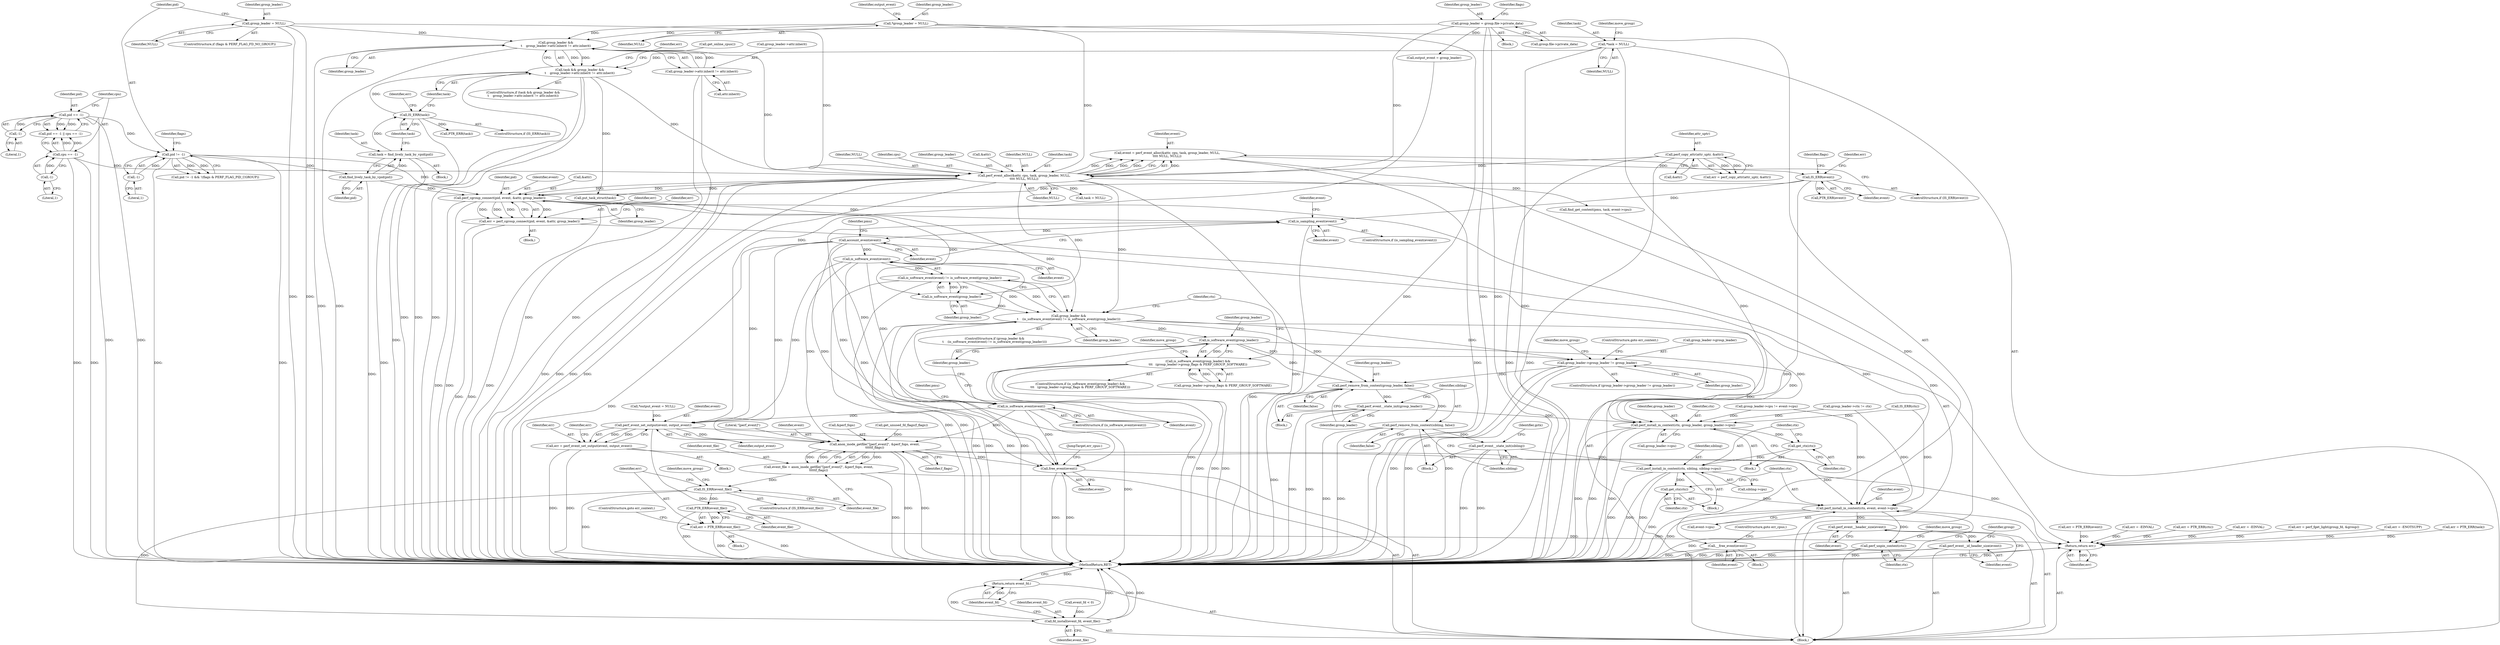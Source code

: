 digraph "0_linux_f63a8daa5812afef4f06c962351687e1ff9ccb2b@API" {
"1000358" [label="(Call,perf_cgroup_connect(pid, event, &attr, group_leader))"];
"1000288" [label="(Call,pid != -1)"];
"1000222" [label="(Call,pid == -1)"];
"1000224" [label="(Call,-1)"];
"1000290" [label="(Call,-1)"];
"1000299" [label="(Call,find_lively_task_by_vpid(pid))"];
"1000343" [label="(Call,IS_ERR(event))"];
"1000331" [label="(Call,event = perf_event_alloc(&attr, cpu, task, group_leader, NULL,\n\t\t\t\t NULL, NULL))"];
"1000333" [label="(Call,perf_event_alloc(&attr, cpu, task, group_leader, NULL,\n\t\t\t\t NULL, NULL))"];
"1000174" [label="(Call,perf_copy_attr(attr_uptr, &attr))"];
"1000226" [label="(Call,cpu == -1)"];
"1000228" [label="(Call,-1)"];
"1000311" [label="(Call,task && group_leader &&\n\t    group_leader->attr.inherit != attr.inherit)"];
"1000302" [label="(Call,IS_ERR(task))"];
"1000297" [label="(Call,task = find_lively_task_by_vpid(pid))"];
"1000151" [label="(Call,*task = NULL)"];
"1000313" [label="(Call,group_leader &&\n\t    group_leader->attr.inherit != attr.inherit)"];
"1000283" [label="(Call,group_leader = NULL)"];
"1000131" [label="(Call,*group_leader = NULL)"];
"1000265" [label="(Call,group_leader = group.file->private_data)"];
"1000315" [label="(Call,group_leader->attr.inherit != attr.inherit)"];
"1000356" [label="(Call,err = perf_cgroup_connect(pid, event, &attr, group_leader))"];
"1000677" [label="(Return,return err;)"];
"1000367" [label="(Call,__free_event(event))"];
"1000371" [label="(Call,is_sampling_event(event))"];
"1000388" [label="(Call,account_event(event))"];
"1000399" [label="(Call,is_software_event(event))"];
"1000398" [label="(Call,is_software_event(event) != is_software_event(group_leader))"];
"1000396" [label="(Call,group_leader &&\n\t    (is_software_event(event) != is_software_event(group_leader)))"];
"1000416" [label="(Call,is_software_event(group_leader))"];
"1000415" [label="(Call,is_software_event(group_leader) &&\n\t\t\t   (group_leader->group_flags & PERF_GROUP_SOFTWARE))"];
"1000460" [label="(Call,group_leader->group_leader != group_leader)"];
"1000552" [label="(Call,perf_remove_from_context(group_leader, false))"];
"1000555" [label="(Call,perf_event__state_init(group_leader))"];
"1000580" [label="(Call,perf_install_in_context(ctx, group_leader, group_leader->cpu))"];
"1000586" [label="(Call,get_ctx(ctx))"];
"1000589" [label="(Call,perf_install_in_context(ctx, sibling, sibling->cpu))"];
"1000595" [label="(Call,get_ctx(ctx))"];
"1000597" [label="(Call,perf_install_in_context(ctx, event, event->cpu))"];
"1000603" [label="(Call,perf_unpin_context(ctx))"];
"1000645" [label="(Call,perf_event__header_size(event))"];
"1000647" [label="(Call,perf_event__id_header_size(event))"];
"1000558" [label="(Call,perf_remove_from_context(sibling, false))"];
"1000561" [label="(Call,perf_event__state_init(sibling))"];
"1000405" [label="(Call,is_software_event(event))"];
"1000512" [label="(Call,perf_event_set_output(event, output_event))"];
"1000510" [label="(Call,err = perf_event_set_output(event, output_event))"];
"1000520" [label="(Call,anon_inode_getfile(\"[perf_event]\", &perf_fops, event,\n\t\t\t\t\tf_flags))"];
"1000518" [label="(Call,event_file = anon_inode_getfile(\"[perf_event]\", &perf_fops, event,\n\t\t\t\t\tf_flags))"];
"1000527" [label="(Call,IS_ERR(event_file))"];
"1000532" [label="(Call,PTR_ERR(event_file))"];
"1000530" [label="(Call,err = PTR_ERR(event_file))"];
"1000651" [label="(Call,fd_install(event_fd, event_file))"];
"1000654" [label="(Return,return event_fd;)"];
"1000662" [label="(Call,free_event(event))"];
"1000401" [label="(Call,is_software_event(group_leader))"];
"1000533" [label="(Identifier,event_file)"];
"1000174" [label="(Call,perf_copy_attr(attr_uptr, &attr))"];
"1000172" [label="(Call,err = perf_copy_attr(attr_uptr, &attr))"];
"1000414" [label="(ControlStructure,if (is_software_event(group_leader) &&\n\t\t\t   (group_leader->group_flags & PERF_GROUP_SOFTWARE)))"];
"1000265" [label="(Call,group_leader = group.file->private_data)"];
"1000645" [label="(Call,perf_event__header_size(event))"];
"1000339" [label="(Identifier,NULL)"];
"1000175" [label="(Identifier,attr_uptr)"];
"1000369" [label="(ControlStructure,goto err_cpus;)"];
"1000255" [label="(Block,)"];
"1000347" [label="(Identifier,err)"];
"1000307" [label="(Call,PTR_ERR(task))"];
"1000290" [label="(Call,-1)"];
"1000346" [label="(Call,err = PTR_ERR(event))"];
"1000560" [label="(Identifier,false)"];
"1000361" [label="(Call,&attr)"];
"1000595" [label="(Call,get_ctx(ctx))"];
"1000404" [label="(ControlStructure,if (is_software_event(event)))"];
"1000406" [label="(Identifier,event)"];
"1000436" [label="(Call,IS_ERR(ctx))"];
"1000326" [label="(Identifier,err)"];
"1000603" [label="(Call,perf_unpin_context(ctx))"];
"1000415" [label="(Call,is_software_event(group_leader) &&\n\t\t\t   (group_leader->group_flags & PERF_GROUP_SOFTWARE))"];
"1000353" [label="(Identifier,flags)"];
"1000151" [label="(Call,*task = NULL)"];
"1000287" [label="(Call,pid != -1 && !(flags & PERF_FLAG_PID_CGROUP))"];
"1000651" [label="(Call,fd_install(event_fd, event_file))"];
"1000556" [label="(Identifier,group_leader)"];
"1000596" [label="(Identifier,ctx)"];
"1000530" [label="(Call,err = PTR_ERR(event_file))"];
"1000652" [label="(Identifier,event_fd)"];
"1000371" [label="(Call,is_sampling_event(event))"];
"1000224" [label="(Call,-1)"];
"1000583" [label="(Call,group_leader->cpu)"];
"1000511" [label="(Identifier,err)"];
"1000176" [label="(Call,&attr)"];
"1000359" [label="(Identifier,pid)"];
"1000343" [label="(Call,IS_ERR(event))"];
"1000306" [label="(Identifier,err)"];
"1000267" [label="(Call,group.file->private_data)"];
"1000368" [label="(Identifier,event)"];
"1000653" [label="(Identifier,event_file)"];
"1000367" [label="(Call,__free_event(event))"];
"1000341" [label="(Identifier,NULL)"];
"1000655" [label="(Identifier,event_fd)"];
"1000391" [label="(Identifier,pmu)"];
"1000274" [label="(Identifier,flags)"];
"1000296" [label="(Block,)"];
"1000467" [label="(Identifier,move_group)"];
"1000336" [label="(Identifier,cpu)"];
"1000360" [label="(Identifier,event)"];
"1000158" [label="(Identifier,move_group)"];
"1000313" [label="(Call,group_leader &&\n\t    group_leader->attr.inherit != attr.inherit)"];
"1000465" [label="(ControlStructure,goto err_context;)"];
"1000582" [label="(Identifier,group_leader)"];
"1000418" [label="(Call,group_leader->group_flags & PERF_GROUP_SOFTWARE)"];
"1000397" [label="(Identifier,group_leader)"];
"1000561" [label="(Call,perf_event__state_init(sibling))"];
"1000464" [label="(Identifier,group_leader)"];
"1000416" [label="(Call,is_software_event(group_leader))"];
"1000512" [label="(Call,perf_event_set_output(event, output_event))"];
"1000400" [label="(Identifier,event)"];
"1000516" [label="(Identifier,err)"];
"1000526" [label="(ControlStructure,if (IS_ERR(event_file)))"];
"1000388" [label="(Call,account_event(event))"];
"1000562" [label="(Identifier,sibling)"];
"1000522" [label="(Call,&perf_fops)"];
"1000678" [label="(Identifier,err)"];
"1000279" [label="(ControlStructure,if (flags & PERF_FLAG_FD_NO_GROUP))"];
"1000664" [label="(JumpTarget,err_cpus:)"];
"1000285" [label="(Identifier,NULL)"];
"1000312" [label="(Identifier,task)"];
"1000598" [label="(Identifier,ctx)"];
"1000518" [label="(Call,event_file = anon_inode_getfile(\"[perf_event]\", &perf_fops, event,\n\t\t\t\t\tf_flags))"];
"1000536" [label="(Identifier,move_group)"];
"1000363" [label="(Identifier,group_leader)"];
"1000519" [label="(Identifier,event_file)"];
"1000597" [label="(Call,perf_install_in_context(ctx, event, event->cpu))"];
"1000557" [label="(Block,)"];
"1000520" [label="(Call,anon_inode_getfile(\"[perf_event]\", &perf_fops, event,\n\t\t\t\t\tf_flags))"];
"1000650" [label="(Identifier,group)"];
"1000223" [label="(Identifier,pid)"];
"1000646" [label="(Identifier,event)"];
"1000396" [label="(Call,group_leader &&\n\t    (is_software_event(event) != is_software_event(group_leader)))"];
"1000587" [label="(Identifier,ctx)"];
"1000552" [label="(Call,perf_remove_from_context(group_leader, false))"];
"1000229" [label="(Literal,1)"];
"1000455" [label="(Call,err = -EINVAL)"];
"1000366" [label="(Block,)"];
"1000303" [label="(Identifier,task)"];
"1000460" [label="(Call,group_leader->group_leader != group_leader)"];
"1000588" [label="(Block,)"];
"1000276" [label="(Call,output_event = group_leader)"];
"1000356" [label="(Call,err = perf_cgroup_connect(pid, event, &attr, group_leader))"];
"1000654" [label="(Return,return event_fd;)"];
"1000344" [label="(Identifier,event)"];
"1000402" [label="(Identifier,group_leader)"];
"1000589" [label="(Call,perf_install_in_context(ctx, sibling, sibling->cpu))"];
"1000599" [label="(Identifier,event)"];
"1000555" [label="(Call,perf_event__state_init(group_leader))"];
"1000559" [label="(Identifier,sibling)"];
"1000302" [label="(Call,IS_ERR(task))"];
"1000315" [label="(Call,group_leader->attr.inherit != attr.inherit)"];
"1000221" [label="(Call,pid == -1 || cpu == -1)"];
"1000600" [label="(Call,event->cpu)"];
"1000338" [label="(Identifier,group_leader)"];
"1000604" [label="(Identifier,ctx)"];
"1000289" [label="(Identifier,pid)"];
"1000425" [label="(Identifier,move_group)"];
"1000553" [label="(Identifier,group_leader)"];
"1000591" [label="(Identifier,sibling)"];
"1000332" [label="(Identifier,event)"];
"1000449" [label="(Call,task = NULL)"];
"1000677" [label="(Return,return err;)"];
"1000537" [label="(Block,)"];
"1000532" [label="(Call,PTR_ERR(event_file))"];
"1000529" [label="(Block,)"];
"1000222" [label="(Call,pid == -1)"];
"1000669" [label="(Call,put_task_struct(task))"];
"1000564" [label="(Identifier,gctx)"];
"1000514" [label="(Identifier,output_event)"];
"1000606" [label="(Identifier,move_group)"];
"1000429" [label="(Call,find_get_context(pmu, task, event->cpu))"];
"1000378" [label="(Identifier,event)"];
"1000316" [label="(Call,group_leader->attr.inherit)"];
"1000428" [label="(Identifier,ctx)"];
"1000135" [label="(Call,*output_event = NULL)"];
"1000405" [label="(Call,is_software_event(event))"];
"1000580" [label="(Call,perf_install_in_context(ctx, group_leader, group_leader->cpu))"];
"1000133" [label="(Identifier,NULL)"];
"1000245" [label="(Call,event_fd < 0)"];
"1000288" [label="(Call,pid != -1)"];
"1000357" [label="(Identifier,err)"];
"1000299" [label="(Call,find_lively_task_by_vpid(pid))"];
"1000331" [label="(Call,event = perf_event_alloc(&attr, cpu, task, group_leader, NULL,\n\t\t\t\t NULL, NULL))"];
"1000330" [label="(Call,get_online_cpus())"];
"1000297" [label="(Call,task = find_lively_task_by_vpid(pid))"];
"1000294" [label="(Identifier,flags)"];
"1000439" [label="(Call,err = PTR_ERR(ctx))"];
"1000132" [label="(Identifier,group_leader)"];
"1000131" [label="(Call,*group_leader = NULL)"];
"1000481" [label="(Call,group_leader->cpu != event->cpu)"];
"1000586" [label="(Call,get_ctx(ctx))"];
"1000225" [label="(Literal,1)"];
"1000492" [label="(Call,group_leader->ctx != ctx)"];
"1000298" [label="(Identifier,task)"];
"1000592" [label="(Call,sibling->cpu)"];
"1000325" [label="(Call,err = -EINVAL)"];
"1000525" [label="(Identifier,f_flags)"];
"1000334" [label="(Call,&attr)"];
"1000311" [label="(Call,task && group_leader &&\n\t    group_leader->attr.inherit != attr.inherit)"];
"1000558" [label="(Call,perf_remove_from_context(sibling, false))"];
"1000662" [label="(Call,free_event(event))"];
"1000227" [label="(Identifier,cpu)"];
"1000291" [label="(Literal,1)"];
"1000679" [label="(MethodReturn,RET)"];
"1000401" [label="(Call,is_software_event(group_leader))"];
"1000355" [label="(Block,)"];
"1000554" [label="(Identifier,false)"];
"1000333" [label="(Call,perf_event_alloc(&attr, cpu, task, group_leader, NULL,\n\t\t\t\t NULL, NULL))"];
"1000527" [label="(Call,IS_ERR(event_file))"];
"1000398" [label="(Call,is_software_event(event) != is_software_event(group_leader))"];
"1000256" [label="(Call,err = perf_fget_light(group_fd, &group))"];
"1000372" [label="(Identifier,event)"];
"1000417" [label="(Identifier,group_leader)"];
"1000578" [label="(Block,)"];
"1000663" [label="(Identifier,event)"];
"1000531" [label="(Identifier,err)"];
"1000590" [label="(Identifier,ctx)"];
"1000383" [label="(Call,err = -ENOTSUPP)"];
"1000370" [label="(ControlStructure,if (is_sampling_event(event)))"];
"1000226" [label="(Call,cpu == -1)"];
"1000348" [label="(Call,PTR_ERR(event))"];
"1000340" [label="(Identifier,NULL)"];
"1000314" [label="(Identifier,group_leader)"];
"1000509" [label="(Block,)"];
"1000310" [label="(ControlStructure,if (task && group_leader &&\n\t    group_leader->attr.inherit != attr.inherit))"];
"1000513" [label="(Identifier,event)"];
"1000283" [label="(Call,group_leader = NULL)"];
"1000242" [label="(Call,get_unused_fd_flags(f_flags))"];
"1000459" [label="(ControlStructure,if (group_leader->group_leader != group_leader))"];
"1000284" [label="(Identifier,group_leader)"];
"1000521" [label="(Literal,\"[perf_event]\")"];
"1000301" [label="(ControlStructure,if (IS_ERR(task)))"];
"1000399" [label="(Call,is_software_event(event))"];
"1000337" [label="(Identifier,task)"];
"1000152" [label="(Identifier,task)"];
"1000420" [label="(Identifier,group_leader)"];
"1000153" [label="(Identifier,NULL)"];
"1000647" [label="(Call,perf_event__id_header_size(event))"];
"1000524" [label="(Identifier,event)"];
"1000409" [label="(Identifier,pmu)"];
"1000358" [label="(Call,perf_cgroup_connect(pid, event, &attr, group_leader))"];
"1000136" [label="(Identifier,output_event)"];
"1000581" [label="(Identifier,ctx)"];
"1000300" [label="(Identifier,pid)"];
"1000129" [label="(Block,)"];
"1000305" [label="(Call,err = PTR_ERR(task))"];
"1000648" [label="(Identifier,event)"];
"1000321" [label="(Call,attr.inherit)"];
"1000534" [label="(ControlStructure,goto err_context;)"];
"1000510" [label="(Call,err = perf_event_set_output(event, output_event))"];
"1000389" [label="(Identifier,event)"];
"1000461" [label="(Call,group_leader->group_leader)"];
"1000528" [label="(Identifier,event_file)"];
"1000365" [label="(Identifier,err)"];
"1000342" [label="(ControlStructure,if (IS_ERR(event)))"];
"1000395" [label="(ControlStructure,if (group_leader &&\n\t    (is_software_event(event) != is_software_event(group_leader))))"];
"1000228" [label="(Call,-1)"];
"1000266" [label="(Identifier,group_leader)"];
"1000358" -> "1000356"  [label="AST: "];
"1000358" -> "1000363"  [label="CFG: "];
"1000359" -> "1000358"  [label="AST: "];
"1000360" -> "1000358"  [label="AST: "];
"1000361" -> "1000358"  [label="AST: "];
"1000363" -> "1000358"  [label="AST: "];
"1000356" -> "1000358"  [label="CFG: "];
"1000358" -> "1000679"  [label="DDG: "];
"1000358" -> "1000679"  [label="DDG: "];
"1000358" -> "1000679"  [label="DDG: "];
"1000358" -> "1000356"  [label="DDG: "];
"1000358" -> "1000356"  [label="DDG: "];
"1000358" -> "1000356"  [label="DDG: "];
"1000358" -> "1000356"  [label="DDG: "];
"1000288" -> "1000358"  [label="DDG: "];
"1000299" -> "1000358"  [label="DDG: "];
"1000343" -> "1000358"  [label="DDG: "];
"1000333" -> "1000358"  [label="DDG: "];
"1000333" -> "1000358"  [label="DDG: "];
"1000358" -> "1000367"  [label="DDG: "];
"1000358" -> "1000371"  [label="DDG: "];
"1000358" -> "1000396"  [label="DDG: "];
"1000358" -> "1000401"  [label="DDG: "];
"1000288" -> "1000287"  [label="AST: "];
"1000288" -> "1000290"  [label="CFG: "];
"1000289" -> "1000288"  [label="AST: "];
"1000290" -> "1000288"  [label="AST: "];
"1000294" -> "1000288"  [label="CFG: "];
"1000287" -> "1000288"  [label="CFG: "];
"1000288" -> "1000679"  [label="DDG: "];
"1000288" -> "1000679"  [label="DDG: "];
"1000288" -> "1000287"  [label="DDG: "];
"1000288" -> "1000287"  [label="DDG: "];
"1000222" -> "1000288"  [label="DDG: "];
"1000290" -> "1000288"  [label="DDG: "];
"1000288" -> "1000299"  [label="DDG: "];
"1000222" -> "1000221"  [label="AST: "];
"1000222" -> "1000224"  [label="CFG: "];
"1000223" -> "1000222"  [label="AST: "];
"1000224" -> "1000222"  [label="AST: "];
"1000227" -> "1000222"  [label="CFG: "];
"1000221" -> "1000222"  [label="CFG: "];
"1000222" -> "1000679"  [label="DDG: "];
"1000222" -> "1000679"  [label="DDG: "];
"1000222" -> "1000221"  [label="DDG: "];
"1000222" -> "1000221"  [label="DDG: "];
"1000224" -> "1000222"  [label="DDG: "];
"1000224" -> "1000225"  [label="CFG: "];
"1000225" -> "1000224"  [label="AST: "];
"1000290" -> "1000291"  [label="CFG: "];
"1000291" -> "1000290"  [label="AST: "];
"1000299" -> "1000297"  [label="AST: "];
"1000299" -> "1000300"  [label="CFG: "];
"1000300" -> "1000299"  [label="AST: "];
"1000297" -> "1000299"  [label="CFG: "];
"1000299" -> "1000679"  [label="DDG: "];
"1000299" -> "1000297"  [label="DDG: "];
"1000343" -> "1000342"  [label="AST: "];
"1000343" -> "1000344"  [label="CFG: "];
"1000344" -> "1000343"  [label="AST: "];
"1000347" -> "1000343"  [label="CFG: "];
"1000353" -> "1000343"  [label="CFG: "];
"1000343" -> "1000679"  [label="DDG: "];
"1000331" -> "1000343"  [label="DDG: "];
"1000343" -> "1000348"  [label="DDG: "];
"1000343" -> "1000371"  [label="DDG: "];
"1000331" -> "1000129"  [label="AST: "];
"1000331" -> "1000333"  [label="CFG: "];
"1000332" -> "1000331"  [label="AST: "];
"1000333" -> "1000331"  [label="AST: "];
"1000344" -> "1000331"  [label="CFG: "];
"1000331" -> "1000679"  [label="DDG: "];
"1000333" -> "1000331"  [label="DDG: "];
"1000333" -> "1000331"  [label="DDG: "];
"1000333" -> "1000331"  [label="DDG: "];
"1000333" -> "1000331"  [label="DDG: "];
"1000333" -> "1000331"  [label="DDG: "];
"1000333" -> "1000341"  [label="CFG: "];
"1000334" -> "1000333"  [label="AST: "];
"1000336" -> "1000333"  [label="AST: "];
"1000337" -> "1000333"  [label="AST: "];
"1000338" -> "1000333"  [label="AST: "];
"1000339" -> "1000333"  [label="AST: "];
"1000340" -> "1000333"  [label="AST: "];
"1000341" -> "1000333"  [label="AST: "];
"1000333" -> "1000679"  [label="DDG: "];
"1000333" -> "1000679"  [label="DDG: "];
"1000333" -> "1000679"  [label="DDG: "];
"1000333" -> "1000679"  [label="DDG: "];
"1000333" -> "1000679"  [label="DDG: "];
"1000174" -> "1000333"  [label="DDG: "];
"1000226" -> "1000333"  [label="DDG: "];
"1000311" -> "1000333"  [label="DDG: "];
"1000283" -> "1000333"  [label="DDG: "];
"1000131" -> "1000333"  [label="DDG: "];
"1000265" -> "1000333"  [label="DDG: "];
"1000313" -> "1000333"  [label="DDG: "];
"1000333" -> "1000396"  [label="DDG: "];
"1000333" -> "1000401"  [label="DDG: "];
"1000333" -> "1000429"  [label="DDG: "];
"1000333" -> "1000449"  [label="DDG: "];
"1000333" -> "1000669"  [label="DDG: "];
"1000174" -> "1000172"  [label="AST: "];
"1000174" -> "1000176"  [label="CFG: "];
"1000175" -> "1000174"  [label="AST: "];
"1000176" -> "1000174"  [label="AST: "];
"1000172" -> "1000174"  [label="CFG: "];
"1000174" -> "1000679"  [label="DDG: "];
"1000174" -> "1000679"  [label="DDG: "];
"1000174" -> "1000172"  [label="DDG: "];
"1000174" -> "1000172"  [label="DDG: "];
"1000226" -> "1000221"  [label="AST: "];
"1000226" -> "1000228"  [label="CFG: "];
"1000227" -> "1000226"  [label="AST: "];
"1000228" -> "1000226"  [label="AST: "];
"1000221" -> "1000226"  [label="CFG: "];
"1000226" -> "1000679"  [label="DDG: "];
"1000226" -> "1000679"  [label="DDG: "];
"1000226" -> "1000221"  [label="DDG: "];
"1000226" -> "1000221"  [label="DDG: "];
"1000228" -> "1000226"  [label="DDG: "];
"1000228" -> "1000229"  [label="CFG: "];
"1000229" -> "1000228"  [label="AST: "];
"1000311" -> "1000310"  [label="AST: "];
"1000311" -> "1000312"  [label="CFG: "];
"1000311" -> "1000313"  [label="CFG: "];
"1000312" -> "1000311"  [label="AST: "];
"1000313" -> "1000311"  [label="AST: "];
"1000326" -> "1000311"  [label="CFG: "];
"1000330" -> "1000311"  [label="CFG: "];
"1000311" -> "1000679"  [label="DDG: "];
"1000311" -> "1000679"  [label="DDG: "];
"1000311" -> "1000679"  [label="DDG: "];
"1000302" -> "1000311"  [label="DDG: "];
"1000151" -> "1000311"  [label="DDG: "];
"1000313" -> "1000311"  [label="DDG: "];
"1000313" -> "1000311"  [label="DDG: "];
"1000311" -> "1000669"  [label="DDG: "];
"1000302" -> "1000301"  [label="AST: "];
"1000302" -> "1000303"  [label="CFG: "];
"1000303" -> "1000302"  [label="AST: "];
"1000306" -> "1000302"  [label="CFG: "];
"1000312" -> "1000302"  [label="CFG: "];
"1000302" -> "1000679"  [label="DDG: "];
"1000297" -> "1000302"  [label="DDG: "];
"1000302" -> "1000307"  [label="DDG: "];
"1000297" -> "1000296"  [label="AST: "];
"1000298" -> "1000297"  [label="AST: "];
"1000303" -> "1000297"  [label="CFG: "];
"1000297" -> "1000679"  [label="DDG: "];
"1000151" -> "1000129"  [label="AST: "];
"1000151" -> "1000153"  [label="CFG: "];
"1000152" -> "1000151"  [label="AST: "];
"1000153" -> "1000151"  [label="AST: "];
"1000158" -> "1000151"  [label="CFG: "];
"1000151" -> "1000679"  [label="DDG: "];
"1000151" -> "1000679"  [label="DDG: "];
"1000313" -> "1000314"  [label="CFG: "];
"1000313" -> "1000315"  [label="CFG: "];
"1000314" -> "1000313"  [label="AST: "];
"1000315" -> "1000313"  [label="AST: "];
"1000313" -> "1000679"  [label="DDG: "];
"1000313" -> "1000679"  [label="DDG: "];
"1000283" -> "1000313"  [label="DDG: "];
"1000131" -> "1000313"  [label="DDG: "];
"1000265" -> "1000313"  [label="DDG: "];
"1000315" -> "1000313"  [label="DDG: "];
"1000315" -> "1000313"  [label="DDG: "];
"1000283" -> "1000279"  [label="AST: "];
"1000283" -> "1000285"  [label="CFG: "];
"1000284" -> "1000283"  [label="AST: "];
"1000285" -> "1000283"  [label="AST: "];
"1000289" -> "1000283"  [label="CFG: "];
"1000283" -> "1000679"  [label="DDG: "];
"1000283" -> "1000679"  [label="DDG: "];
"1000131" -> "1000129"  [label="AST: "];
"1000131" -> "1000133"  [label="CFG: "];
"1000132" -> "1000131"  [label="AST: "];
"1000133" -> "1000131"  [label="AST: "];
"1000136" -> "1000131"  [label="CFG: "];
"1000131" -> "1000679"  [label="DDG: "];
"1000265" -> "1000255"  [label="AST: "];
"1000265" -> "1000267"  [label="CFG: "];
"1000266" -> "1000265"  [label="AST: "];
"1000267" -> "1000265"  [label="AST: "];
"1000274" -> "1000265"  [label="CFG: "];
"1000265" -> "1000679"  [label="DDG: "];
"1000265" -> "1000679"  [label="DDG: "];
"1000265" -> "1000276"  [label="DDG: "];
"1000315" -> "1000321"  [label="CFG: "];
"1000316" -> "1000315"  [label="AST: "];
"1000321" -> "1000315"  [label="AST: "];
"1000315" -> "1000679"  [label="DDG: "];
"1000315" -> "1000679"  [label="DDG: "];
"1000356" -> "1000355"  [label="AST: "];
"1000357" -> "1000356"  [label="AST: "];
"1000365" -> "1000356"  [label="CFG: "];
"1000356" -> "1000679"  [label="DDG: "];
"1000356" -> "1000679"  [label="DDG: "];
"1000356" -> "1000677"  [label="DDG: "];
"1000677" -> "1000129"  [label="AST: "];
"1000677" -> "1000678"  [label="CFG: "];
"1000678" -> "1000677"  [label="AST: "];
"1000679" -> "1000677"  [label="CFG: "];
"1000677" -> "1000679"  [label="DDG: "];
"1000678" -> "1000677"  [label="DDG: "];
"1000325" -> "1000677"  [label="DDG: "];
"1000383" -> "1000677"  [label="DDG: "];
"1000346" -> "1000677"  [label="DDG: "];
"1000305" -> "1000677"  [label="DDG: "];
"1000256" -> "1000677"  [label="DDG: "];
"1000455" -> "1000677"  [label="DDG: "];
"1000439" -> "1000677"  [label="DDG: "];
"1000530" -> "1000677"  [label="DDG: "];
"1000510" -> "1000677"  [label="DDG: "];
"1000367" -> "1000366"  [label="AST: "];
"1000367" -> "1000368"  [label="CFG: "];
"1000368" -> "1000367"  [label="AST: "];
"1000369" -> "1000367"  [label="CFG: "];
"1000367" -> "1000679"  [label="DDG: "];
"1000367" -> "1000679"  [label="DDG: "];
"1000371" -> "1000370"  [label="AST: "];
"1000371" -> "1000372"  [label="CFG: "];
"1000372" -> "1000371"  [label="AST: "];
"1000378" -> "1000371"  [label="CFG: "];
"1000389" -> "1000371"  [label="CFG: "];
"1000371" -> "1000679"  [label="DDG: "];
"1000371" -> "1000388"  [label="DDG: "];
"1000371" -> "1000662"  [label="DDG: "];
"1000388" -> "1000129"  [label="AST: "];
"1000388" -> "1000389"  [label="CFG: "];
"1000389" -> "1000388"  [label="AST: "];
"1000391" -> "1000388"  [label="CFG: "];
"1000388" -> "1000679"  [label="DDG: "];
"1000388" -> "1000399"  [label="DDG: "];
"1000388" -> "1000405"  [label="DDG: "];
"1000388" -> "1000512"  [label="DDG: "];
"1000388" -> "1000520"  [label="DDG: "];
"1000388" -> "1000662"  [label="DDG: "];
"1000399" -> "1000398"  [label="AST: "];
"1000399" -> "1000400"  [label="CFG: "];
"1000400" -> "1000399"  [label="AST: "];
"1000402" -> "1000399"  [label="CFG: "];
"1000399" -> "1000398"  [label="DDG: "];
"1000399" -> "1000405"  [label="DDG: "];
"1000399" -> "1000512"  [label="DDG: "];
"1000399" -> "1000520"  [label="DDG: "];
"1000399" -> "1000662"  [label="DDG: "];
"1000398" -> "1000396"  [label="AST: "];
"1000398" -> "1000401"  [label="CFG: "];
"1000401" -> "1000398"  [label="AST: "];
"1000396" -> "1000398"  [label="CFG: "];
"1000398" -> "1000679"  [label="DDG: "];
"1000398" -> "1000679"  [label="DDG: "];
"1000398" -> "1000396"  [label="DDG: "];
"1000398" -> "1000396"  [label="DDG: "];
"1000401" -> "1000398"  [label="DDG: "];
"1000396" -> "1000395"  [label="AST: "];
"1000396" -> "1000397"  [label="CFG: "];
"1000397" -> "1000396"  [label="AST: "];
"1000406" -> "1000396"  [label="CFG: "];
"1000428" -> "1000396"  [label="CFG: "];
"1000396" -> "1000679"  [label="DDG: "];
"1000396" -> "1000679"  [label="DDG: "];
"1000396" -> "1000679"  [label="DDG: "];
"1000401" -> "1000396"  [label="DDG: "];
"1000396" -> "1000416"  [label="DDG: "];
"1000396" -> "1000460"  [label="DDG: "];
"1000396" -> "1000552"  [label="DDG: "];
"1000396" -> "1000580"  [label="DDG: "];
"1000416" -> "1000415"  [label="AST: "];
"1000416" -> "1000417"  [label="CFG: "];
"1000417" -> "1000416"  [label="AST: "];
"1000420" -> "1000416"  [label="CFG: "];
"1000415" -> "1000416"  [label="CFG: "];
"1000416" -> "1000679"  [label="DDG: "];
"1000416" -> "1000415"  [label="DDG: "];
"1000416" -> "1000460"  [label="DDG: "];
"1000416" -> "1000552"  [label="DDG: "];
"1000416" -> "1000580"  [label="DDG: "];
"1000415" -> "1000414"  [label="AST: "];
"1000415" -> "1000418"  [label="CFG: "];
"1000418" -> "1000415"  [label="AST: "];
"1000425" -> "1000415"  [label="CFG: "];
"1000428" -> "1000415"  [label="CFG: "];
"1000415" -> "1000679"  [label="DDG: "];
"1000415" -> "1000679"  [label="DDG: "];
"1000415" -> "1000679"  [label="DDG: "];
"1000418" -> "1000415"  [label="DDG: "];
"1000418" -> "1000415"  [label="DDG: "];
"1000460" -> "1000459"  [label="AST: "];
"1000460" -> "1000464"  [label="CFG: "];
"1000461" -> "1000460"  [label="AST: "];
"1000464" -> "1000460"  [label="AST: "];
"1000465" -> "1000460"  [label="CFG: "];
"1000467" -> "1000460"  [label="CFG: "];
"1000460" -> "1000679"  [label="DDG: "];
"1000460" -> "1000679"  [label="DDG: "];
"1000460" -> "1000679"  [label="DDG: "];
"1000460" -> "1000552"  [label="DDG: "];
"1000460" -> "1000580"  [label="DDG: "];
"1000552" -> "1000537"  [label="AST: "];
"1000552" -> "1000554"  [label="CFG: "];
"1000553" -> "1000552"  [label="AST: "];
"1000554" -> "1000552"  [label="AST: "];
"1000556" -> "1000552"  [label="CFG: "];
"1000552" -> "1000679"  [label="DDG: "];
"1000552" -> "1000555"  [label="DDG: "];
"1000552" -> "1000558"  [label="DDG: "];
"1000555" -> "1000537"  [label="AST: "];
"1000555" -> "1000556"  [label="CFG: "];
"1000556" -> "1000555"  [label="AST: "];
"1000559" -> "1000555"  [label="CFG: "];
"1000555" -> "1000679"  [label="DDG: "];
"1000555" -> "1000679"  [label="DDG: "];
"1000555" -> "1000580"  [label="DDG: "];
"1000580" -> "1000578"  [label="AST: "];
"1000580" -> "1000583"  [label="CFG: "];
"1000581" -> "1000580"  [label="AST: "];
"1000582" -> "1000580"  [label="AST: "];
"1000583" -> "1000580"  [label="AST: "];
"1000587" -> "1000580"  [label="CFG: "];
"1000580" -> "1000679"  [label="DDG: "];
"1000580" -> "1000679"  [label="DDG: "];
"1000580" -> "1000679"  [label="DDG: "];
"1000436" -> "1000580"  [label="DDG: "];
"1000492" -> "1000580"  [label="DDG: "];
"1000481" -> "1000580"  [label="DDG: "];
"1000580" -> "1000586"  [label="DDG: "];
"1000586" -> "1000578"  [label="AST: "];
"1000586" -> "1000587"  [label="CFG: "];
"1000587" -> "1000586"  [label="AST: "];
"1000590" -> "1000586"  [label="CFG: "];
"1000586" -> "1000589"  [label="DDG: "];
"1000589" -> "1000588"  [label="AST: "];
"1000589" -> "1000592"  [label="CFG: "];
"1000590" -> "1000589"  [label="AST: "];
"1000591" -> "1000589"  [label="AST: "];
"1000592" -> "1000589"  [label="AST: "];
"1000596" -> "1000589"  [label="CFG: "];
"1000589" -> "1000679"  [label="DDG: "];
"1000589" -> "1000679"  [label="DDG: "];
"1000589" -> "1000679"  [label="DDG: "];
"1000561" -> "1000589"  [label="DDG: "];
"1000589" -> "1000595"  [label="DDG: "];
"1000595" -> "1000588"  [label="AST: "];
"1000595" -> "1000596"  [label="CFG: "];
"1000596" -> "1000595"  [label="AST: "];
"1000598" -> "1000595"  [label="CFG: "];
"1000595" -> "1000679"  [label="DDG: "];
"1000595" -> "1000597"  [label="DDG: "];
"1000597" -> "1000129"  [label="AST: "];
"1000597" -> "1000600"  [label="CFG: "];
"1000598" -> "1000597"  [label="AST: "];
"1000599" -> "1000597"  [label="AST: "];
"1000600" -> "1000597"  [label="AST: "];
"1000604" -> "1000597"  [label="CFG: "];
"1000597" -> "1000679"  [label="DDG: "];
"1000597" -> "1000679"  [label="DDG: "];
"1000436" -> "1000597"  [label="DDG: "];
"1000492" -> "1000597"  [label="DDG: "];
"1000520" -> "1000597"  [label="DDG: "];
"1000429" -> "1000597"  [label="DDG: "];
"1000481" -> "1000597"  [label="DDG: "];
"1000597" -> "1000603"  [label="DDG: "];
"1000597" -> "1000645"  [label="DDG: "];
"1000603" -> "1000129"  [label="AST: "];
"1000603" -> "1000604"  [label="CFG: "];
"1000604" -> "1000603"  [label="AST: "];
"1000606" -> "1000603"  [label="CFG: "];
"1000603" -> "1000679"  [label="DDG: "];
"1000603" -> "1000679"  [label="DDG: "];
"1000645" -> "1000129"  [label="AST: "];
"1000645" -> "1000646"  [label="CFG: "];
"1000646" -> "1000645"  [label="AST: "];
"1000648" -> "1000645"  [label="CFG: "];
"1000645" -> "1000679"  [label="DDG: "];
"1000645" -> "1000647"  [label="DDG: "];
"1000647" -> "1000129"  [label="AST: "];
"1000647" -> "1000648"  [label="CFG: "];
"1000648" -> "1000647"  [label="AST: "];
"1000650" -> "1000647"  [label="CFG: "];
"1000647" -> "1000679"  [label="DDG: "];
"1000647" -> "1000679"  [label="DDG: "];
"1000558" -> "1000557"  [label="AST: "];
"1000558" -> "1000560"  [label="CFG: "];
"1000559" -> "1000558"  [label="AST: "];
"1000560" -> "1000558"  [label="AST: "];
"1000562" -> "1000558"  [label="CFG: "];
"1000558" -> "1000679"  [label="DDG: "];
"1000558" -> "1000679"  [label="DDG: "];
"1000558" -> "1000561"  [label="DDG: "];
"1000561" -> "1000557"  [label="AST: "];
"1000561" -> "1000562"  [label="CFG: "];
"1000562" -> "1000561"  [label="AST: "];
"1000564" -> "1000561"  [label="CFG: "];
"1000561" -> "1000679"  [label="DDG: "];
"1000561" -> "1000679"  [label="DDG: "];
"1000405" -> "1000404"  [label="AST: "];
"1000405" -> "1000406"  [label="CFG: "];
"1000406" -> "1000405"  [label="AST: "];
"1000409" -> "1000405"  [label="CFG: "];
"1000417" -> "1000405"  [label="CFG: "];
"1000405" -> "1000679"  [label="DDG: "];
"1000405" -> "1000512"  [label="DDG: "];
"1000405" -> "1000520"  [label="DDG: "];
"1000405" -> "1000662"  [label="DDG: "];
"1000512" -> "1000510"  [label="AST: "];
"1000512" -> "1000514"  [label="CFG: "];
"1000513" -> "1000512"  [label="AST: "];
"1000514" -> "1000512"  [label="AST: "];
"1000510" -> "1000512"  [label="CFG: "];
"1000512" -> "1000679"  [label="DDG: "];
"1000512" -> "1000510"  [label="DDG: "];
"1000512" -> "1000510"  [label="DDG: "];
"1000135" -> "1000512"  [label="DDG: "];
"1000276" -> "1000512"  [label="DDG: "];
"1000512" -> "1000520"  [label="DDG: "];
"1000512" -> "1000662"  [label="DDG: "];
"1000510" -> "1000509"  [label="AST: "];
"1000511" -> "1000510"  [label="AST: "];
"1000516" -> "1000510"  [label="CFG: "];
"1000510" -> "1000679"  [label="DDG: "];
"1000510" -> "1000679"  [label="DDG: "];
"1000520" -> "1000518"  [label="AST: "];
"1000520" -> "1000525"  [label="CFG: "];
"1000521" -> "1000520"  [label="AST: "];
"1000522" -> "1000520"  [label="AST: "];
"1000524" -> "1000520"  [label="AST: "];
"1000525" -> "1000520"  [label="AST: "];
"1000518" -> "1000520"  [label="CFG: "];
"1000520" -> "1000679"  [label="DDG: "];
"1000520" -> "1000679"  [label="DDG: "];
"1000520" -> "1000518"  [label="DDG: "];
"1000520" -> "1000518"  [label="DDG: "];
"1000520" -> "1000518"  [label="DDG: "];
"1000520" -> "1000518"  [label="DDG: "];
"1000242" -> "1000520"  [label="DDG: "];
"1000520" -> "1000662"  [label="DDG: "];
"1000518" -> "1000129"  [label="AST: "];
"1000519" -> "1000518"  [label="AST: "];
"1000528" -> "1000518"  [label="CFG: "];
"1000518" -> "1000679"  [label="DDG: "];
"1000518" -> "1000527"  [label="DDG: "];
"1000527" -> "1000526"  [label="AST: "];
"1000527" -> "1000528"  [label="CFG: "];
"1000528" -> "1000527"  [label="AST: "];
"1000531" -> "1000527"  [label="CFG: "];
"1000536" -> "1000527"  [label="CFG: "];
"1000527" -> "1000679"  [label="DDG: "];
"1000527" -> "1000532"  [label="DDG: "];
"1000527" -> "1000651"  [label="DDG: "];
"1000532" -> "1000530"  [label="AST: "];
"1000532" -> "1000533"  [label="CFG: "];
"1000533" -> "1000532"  [label="AST: "];
"1000530" -> "1000532"  [label="CFG: "];
"1000532" -> "1000679"  [label="DDG: "];
"1000532" -> "1000530"  [label="DDG: "];
"1000530" -> "1000529"  [label="AST: "];
"1000531" -> "1000530"  [label="AST: "];
"1000534" -> "1000530"  [label="CFG: "];
"1000530" -> "1000679"  [label="DDG: "];
"1000530" -> "1000679"  [label="DDG: "];
"1000651" -> "1000129"  [label="AST: "];
"1000651" -> "1000653"  [label="CFG: "];
"1000652" -> "1000651"  [label="AST: "];
"1000653" -> "1000651"  [label="AST: "];
"1000655" -> "1000651"  [label="CFG: "];
"1000651" -> "1000679"  [label="DDG: "];
"1000651" -> "1000679"  [label="DDG: "];
"1000651" -> "1000679"  [label="DDG: "];
"1000245" -> "1000651"  [label="DDG: "];
"1000651" -> "1000654"  [label="DDG: "];
"1000654" -> "1000129"  [label="AST: "];
"1000654" -> "1000655"  [label="CFG: "];
"1000655" -> "1000654"  [label="AST: "];
"1000679" -> "1000654"  [label="CFG: "];
"1000654" -> "1000679"  [label="DDG: "];
"1000655" -> "1000654"  [label="DDG: "];
"1000662" -> "1000129"  [label="AST: "];
"1000662" -> "1000663"  [label="CFG: "];
"1000663" -> "1000662"  [label="AST: "];
"1000664" -> "1000662"  [label="CFG: "];
"1000662" -> "1000679"  [label="DDG: "];
"1000662" -> "1000679"  [label="DDG: "];
"1000401" -> "1000402"  [label="CFG: "];
"1000402" -> "1000401"  [label="AST: "];
}
